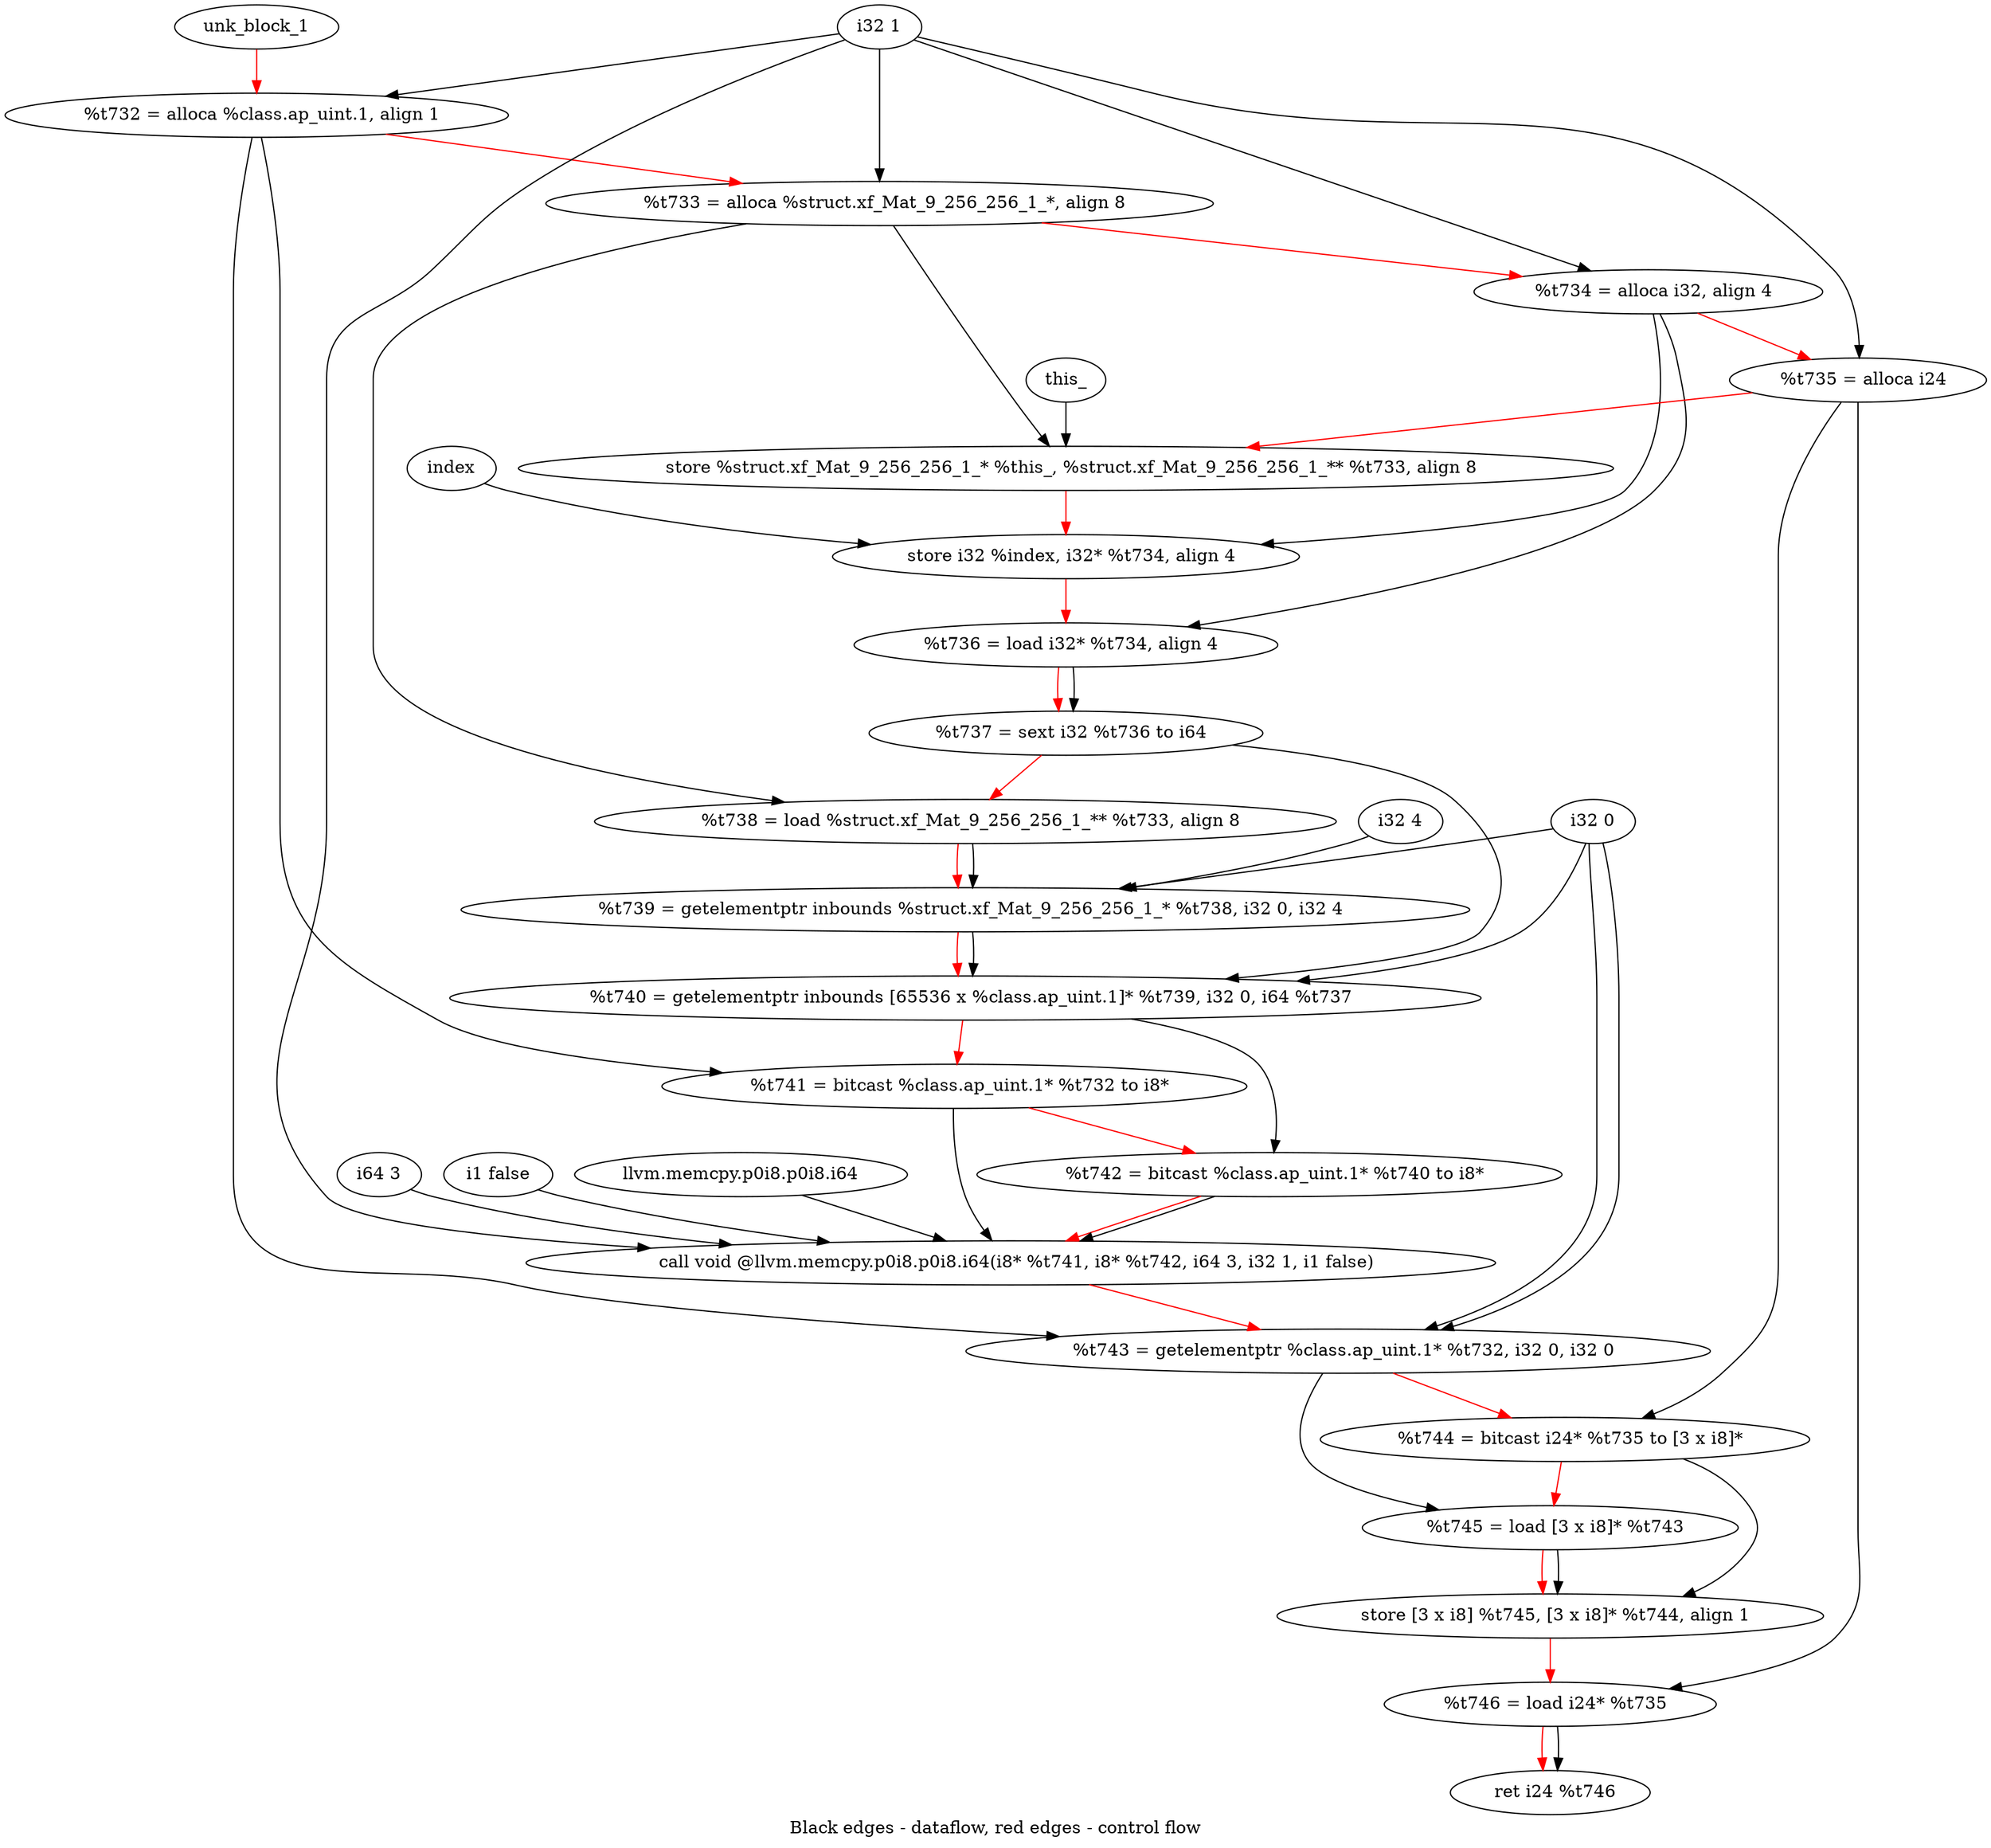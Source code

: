 digraph G {
compound=true
label="Black edges - dataflow, red edges - control flow"
"t732" [label="  %t732 = alloca %class.ap_uint.1, align 1"]
"t733" [label="  %t733 = alloca %struct.xf_Mat_9_256_256_1_*, align 8"]
"t734" [label="  %t734 = alloca i32, align 4"]
"t735" [label="  %t735 = alloca i24"]
"_1" [label="  store %struct.xf_Mat_9_256_256_1_* %this_, %struct.xf_Mat_9_256_256_1_** %t733, align 8"]
"_2" [label="  store i32 %index, i32* %t734, align 4"]
"t736" [label="  %t736 = load i32* %t734, align 4"]
"t737" [label="  %t737 = sext i32 %t736 to i64"]
"t738" [label="  %t738 = load %struct.xf_Mat_9_256_256_1_** %t733, align 8"]
"t739" [label="  %t739 = getelementptr inbounds %struct.xf_Mat_9_256_256_1_* %t738, i32 0, i32 4"]
"t740" [label="  %t740 = getelementptr inbounds [65536 x %class.ap_uint.1]* %t739, i32 0, i64 %t737"]
"t741" [label="  %t741 = bitcast %class.ap_uint.1* %t732 to i8*"]
"t742" [label="  %t742 = bitcast %class.ap_uint.1* %t740 to i8*"]
"_3" [label="  call void @llvm.memcpy.p0i8.p0i8.i64(i8* %t741, i8* %t742, i64 3, i32 1, i1 false)"]
"t743" [label="  %t743 = getelementptr %class.ap_uint.1* %t732, i32 0, i32 0"]
"t744" [label="  %t744 = bitcast i24* %t735 to [3 x i8]*"]
"t745" [label="  %t745 = load [3 x i8]* %t743"]
"_4" [label="  store [3 x i8] %t745, [3 x i8]* %t744, align 1"]
"t746" [label="  %t746 = load i24* %t735"]
"_5" [label="  ret i24 %t746"]
"unk_block_1" -> "t732"[color=red]
"i32 1" -> "t732"
"t732" -> "t733"[color=red weight=2]
"i32 1" -> "t733"
"t733" -> "t734"[color=red weight=2]
"i32 1" -> "t734"
"t734" -> "t735"[color=red weight=2]
"i32 1" -> "t735"
"t735" -> "_1"[color=red weight=2]
"this_" -> "_1"
"t733" -> "_1"
"_1" -> "_2"[color=red weight=2]
"index" -> "_2"
"t734" -> "_2"
"_2" -> "t736"[color=red weight=2]
"t734" -> "t736"
"t736" -> "t737"[color=red weight=2]
"t736" -> "t737"
"t737" -> "t738"[color=red weight=2]
"t733" -> "t738"
"t738" -> "t739"[color=red weight=2]
"t738" -> "t739"
"i32 0" -> "t739"
"i32 4" -> "t739"
"t739" -> "t740"[color=red weight=2]
"t739" -> "t740"
"i32 0" -> "t740"
"t737" -> "t740"
"t740" -> "t741"[color=red weight=2]
"t732" -> "t741"
"t741" -> "t742"[color=red weight=2]
"t740" -> "t742"
"t742" -> "_3"[color=red weight=2]
"t741" -> "_3"
"t742" -> "_3"
"i64 3" -> "_3"
"i32 1" -> "_3"
"i1 false" -> "_3"
"llvm.memcpy.p0i8.p0i8.i64" -> "_3"
"_3" -> "t743"[color=red weight=2]
"t732" -> "t743"
"i32 0" -> "t743"
"i32 0" -> "t743"
"t743" -> "t744"[color=red weight=2]
"t735" -> "t744"
"t744" -> "t745"[color=red weight=2]
"t743" -> "t745"
"t745" -> "_4"[color=red weight=2]
"t745" -> "_4"
"t744" -> "_4"
"_4" -> "t746"[color=red weight=2]
"t735" -> "t746"
"t746" -> "_5"[color=red weight=2]
"t746" -> "_5"

}

